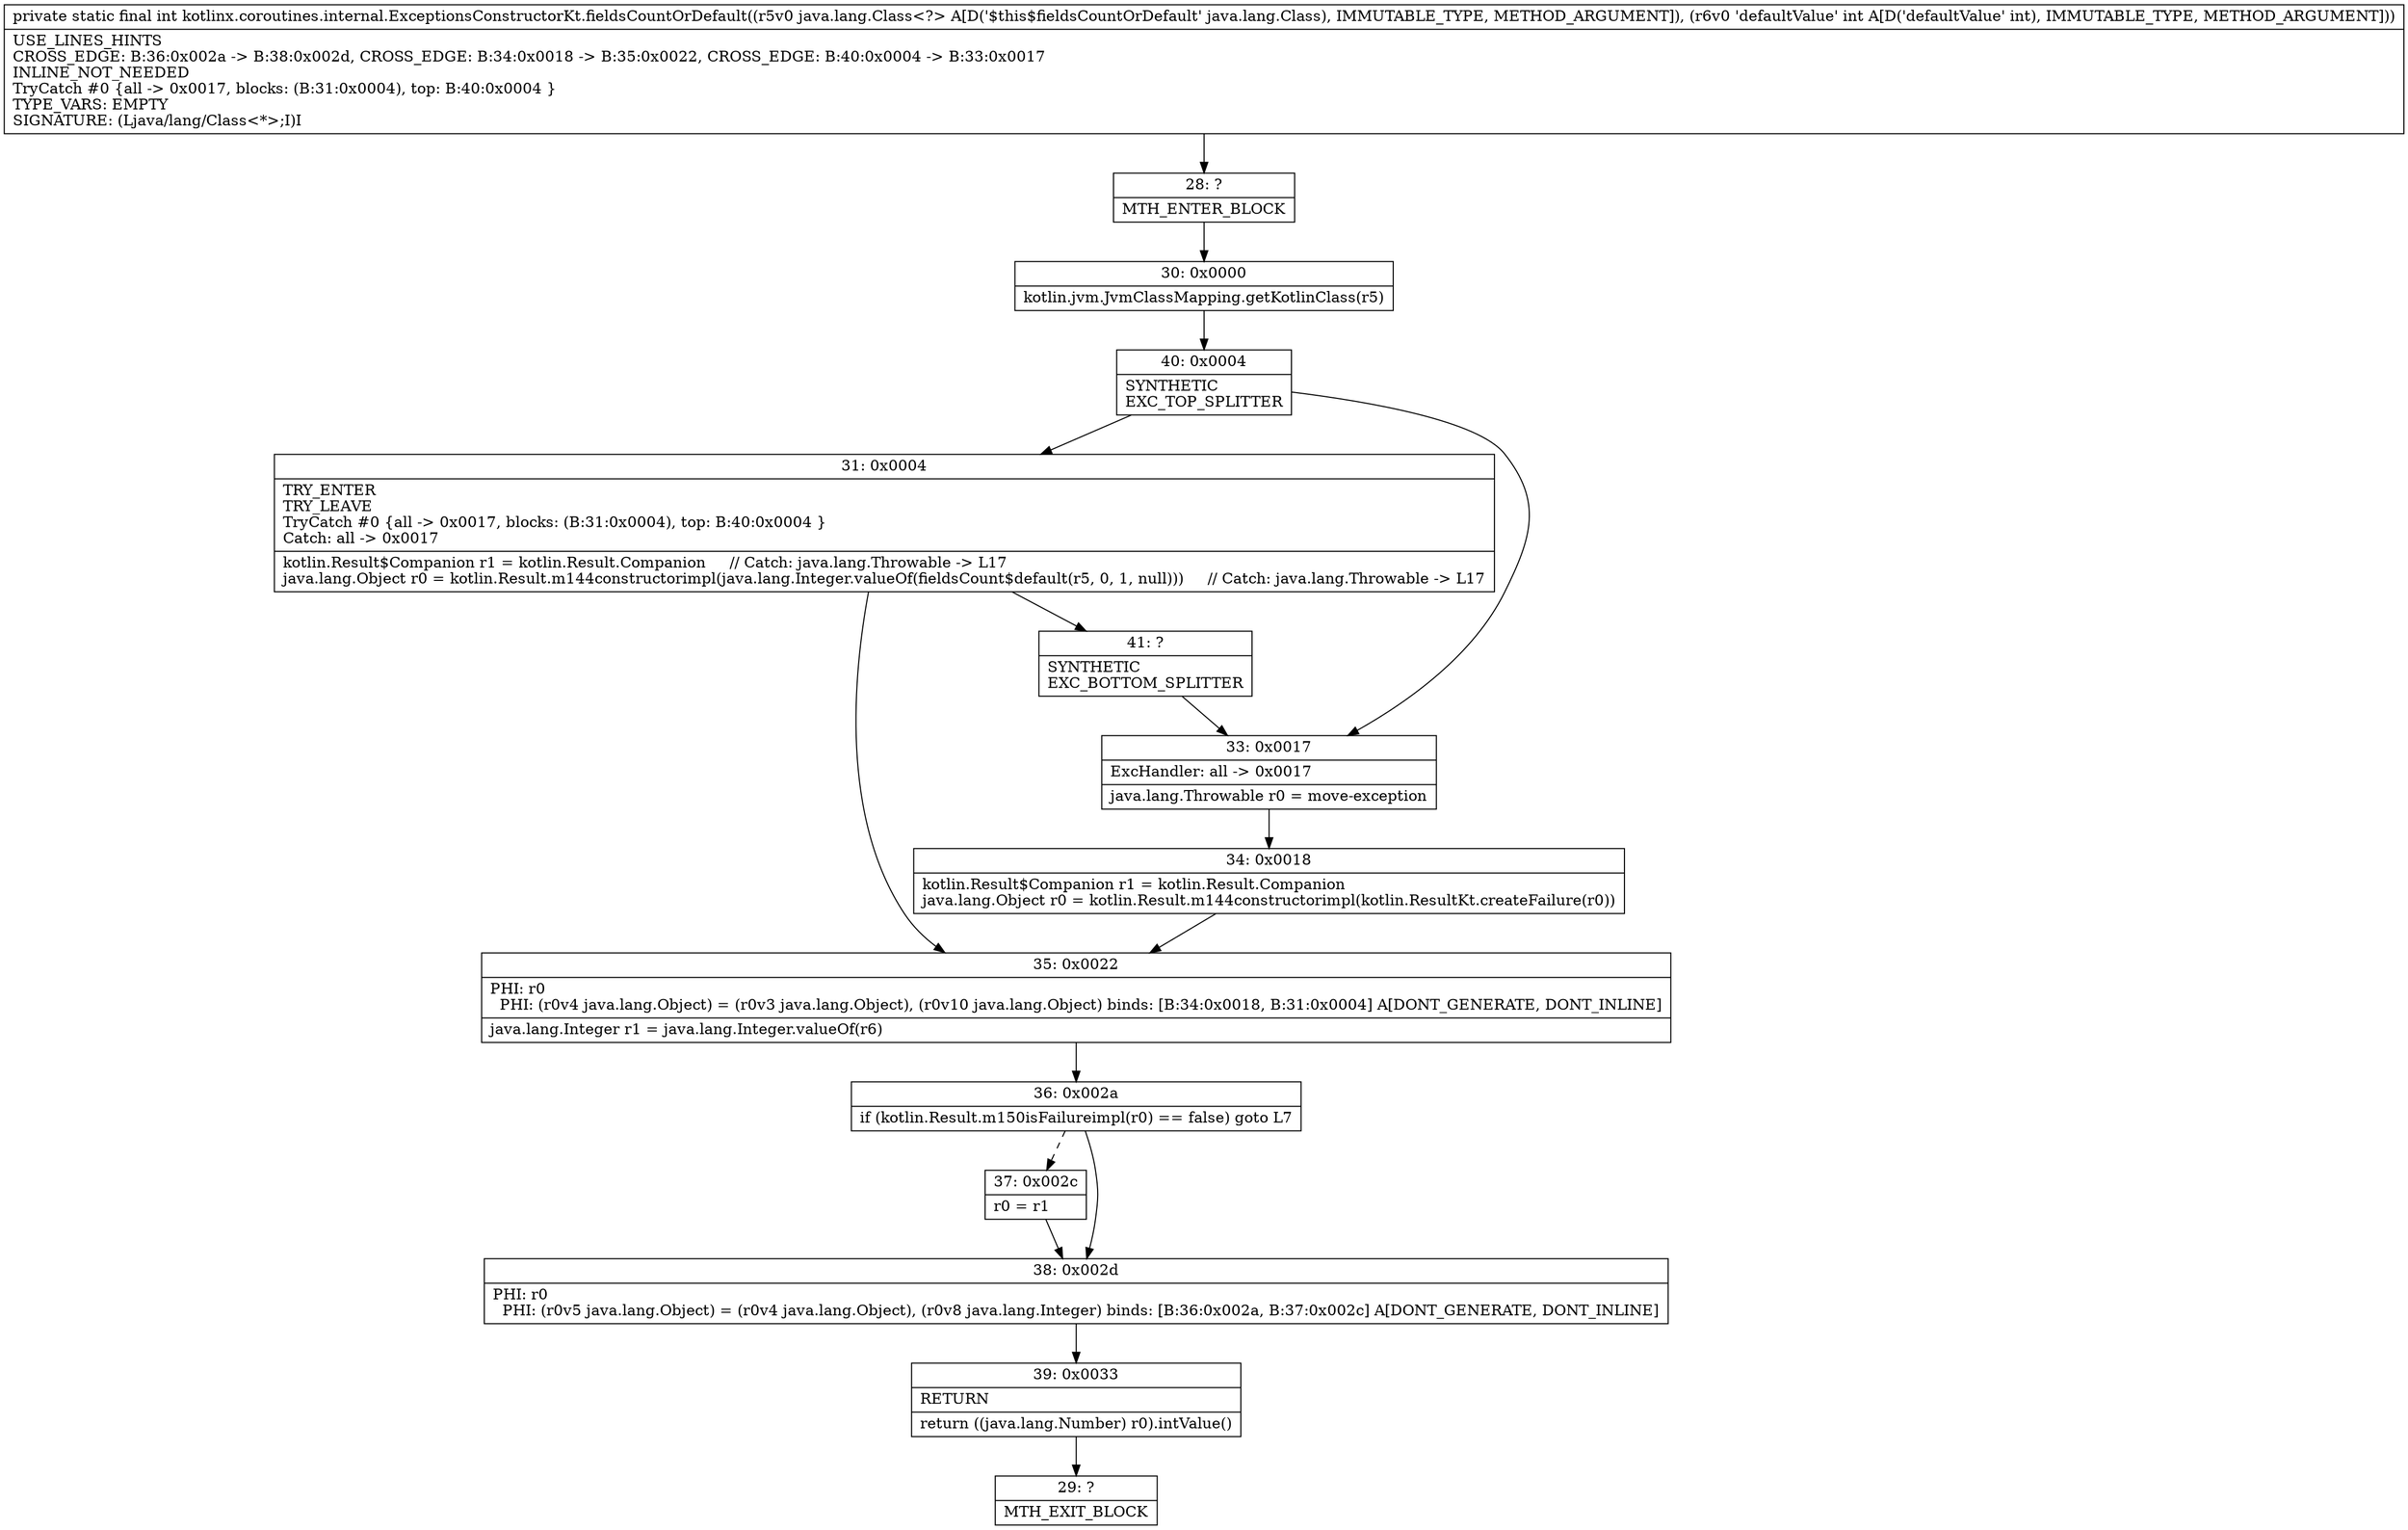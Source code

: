 digraph "CFG forkotlinx.coroutines.internal.ExceptionsConstructorKt.fieldsCountOrDefault(Ljava\/lang\/Class;I)I" {
Node_28 [shape=record,label="{28\:\ ?|MTH_ENTER_BLOCK\l}"];
Node_30 [shape=record,label="{30\:\ 0x0000|kotlin.jvm.JvmClassMapping.getKotlinClass(r5)\l}"];
Node_40 [shape=record,label="{40\:\ 0x0004|SYNTHETIC\lEXC_TOP_SPLITTER\l}"];
Node_31 [shape=record,label="{31\:\ 0x0004|TRY_ENTER\lTRY_LEAVE\lTryCatch #0 \{all \-\> 0x0017, blocks: (B:31:0x0004), top: B:40:0x0004 \}\lCatch: all \-\> 0x0017\l|kotlin.Result$Companion r1 = kotlin.Result.Companion     \/\/ Catch: java.lang.Throwable \-\> L17\ljava.lang.Object r0 = kotlin.Result.m144constructorimpl(java.lang.Integer.valueOf(fieldsCount$default(r5, 0, 1, null)))     \/\/ Catch: java.lang.Throwable \-\> L17\l}"];
Node_35 [shape=record,label="{35\:\ 0x0022|PHI: r0 \l  PHI: (r0v4 java.lang.Object) = (r0v3 java.lang.Object), (r0v10 java.lang.Object) binds: [B:34:0x0018, B:31:0x0004] A[DONT_GENERATE, DONT_INLINE]\l|java.lang.Integer r1 = java.lang.Integer.valueOf(r6)\l}"];
Node_36 [shape=record,label="{36\:\ 0x002a|if (kotlin.Result.m150isFailureimpl(r0) == false) goto L7\l}"];
Node_37 [shape=record,label="{37\:\ 0x002c|r0 = r1\l}"];
Node_38 [shape=record,label="{38\:\ 0x002d|PHI: r0 \l  PHI: (r0v5 java.lang.Object) = (r0v4 java.lang.Object), (r0v8 java.lang.Integer) binds: [B:36:0x002a, B:37:0x002c] A[DONT_GENERATE, DONT_INLINE]\l}"];
Node_39 [shape=record,label="{39\:\ 0x0033|RETURN\l|return ((java.lang.Number) r0).intValue()\l}"];
Node_29 [shape=record,label="{29\:\ ?|MTH_EXIT_BLOCK\l}"];
Node_41 [shape=record,label="{41\:\ ?|SYNTHETIC\lEXC_BOTTOM_SPLITTER\l}"];
Node_33 [shape=record,label="{33\:\ 0x0017|ExcHandler: all \-\> 0x0017\l|java.lang.Throwable r0 = move\-exception\l}"];
Node_34 [shape=record,label="{34\:\ 0x0018|kotlin.Result$Companion r1 = kotlin.Result.Companion\ljava.lang.Object r0 = kotlin.Result.m144constructorimpl(kotlin.ResultKt.createFailure(r0))\l}"];
MethodNode[shape=record,label="{private static final int kotlinx.coroutines.internal.ExceptionsConstructorKt.fieldsCountOrDefault((r5v0 java.lang.Class\<?\> A[D('$this$fieldsCountOrDefault' java.lang.Class), IMMUTABLE_TYPE, METHOD_ARGUMENT]), (r6v0 'defaultValue' int A[D('defaultValue' int), IMMUTABLE_TYPE, METHOD_ARGUMENT]))  | USE_LINES_HINTS\lCROSS_EDGE: B:36:0x002a \-\> B:38:0x002d, CROSS_EDGE: B:34:0x0018 \-\> B:35:0x0022, CROSS_EDGE: B:40:0x0004 \-\> B:33:0x0017\lINLINE_NOT_NEEDED\lTryCatch #0 \{all \-\> 0x0017, blocks: (B:31:0x0004), top: B:40:0x0004 \}\lTYPE_VARS: EMPTY\lSIGNATURE: (Ljava\/lang\/Class\<*\>;I)I\l}"];
MethodNode -> Node_28;Node_28 -> Node_30;
Node_30 -> Node_40;
Node_40 -> Node_31;
Node_40 -> Node_33;
Node_31 -> Node_35;
Node_31 -> Node_41;
Node_35 -> Node_36;
Node_36 -> Node_37[style=dashed];
Node_36 -> Node_38;
Node_37 -> Node_38;
Node_38 -> Node_39;
Node_39 -> Node_29;
Node_41 -> Node_33;
Node_33 -> Node_34;
Node_34 -> Node_35;
}

